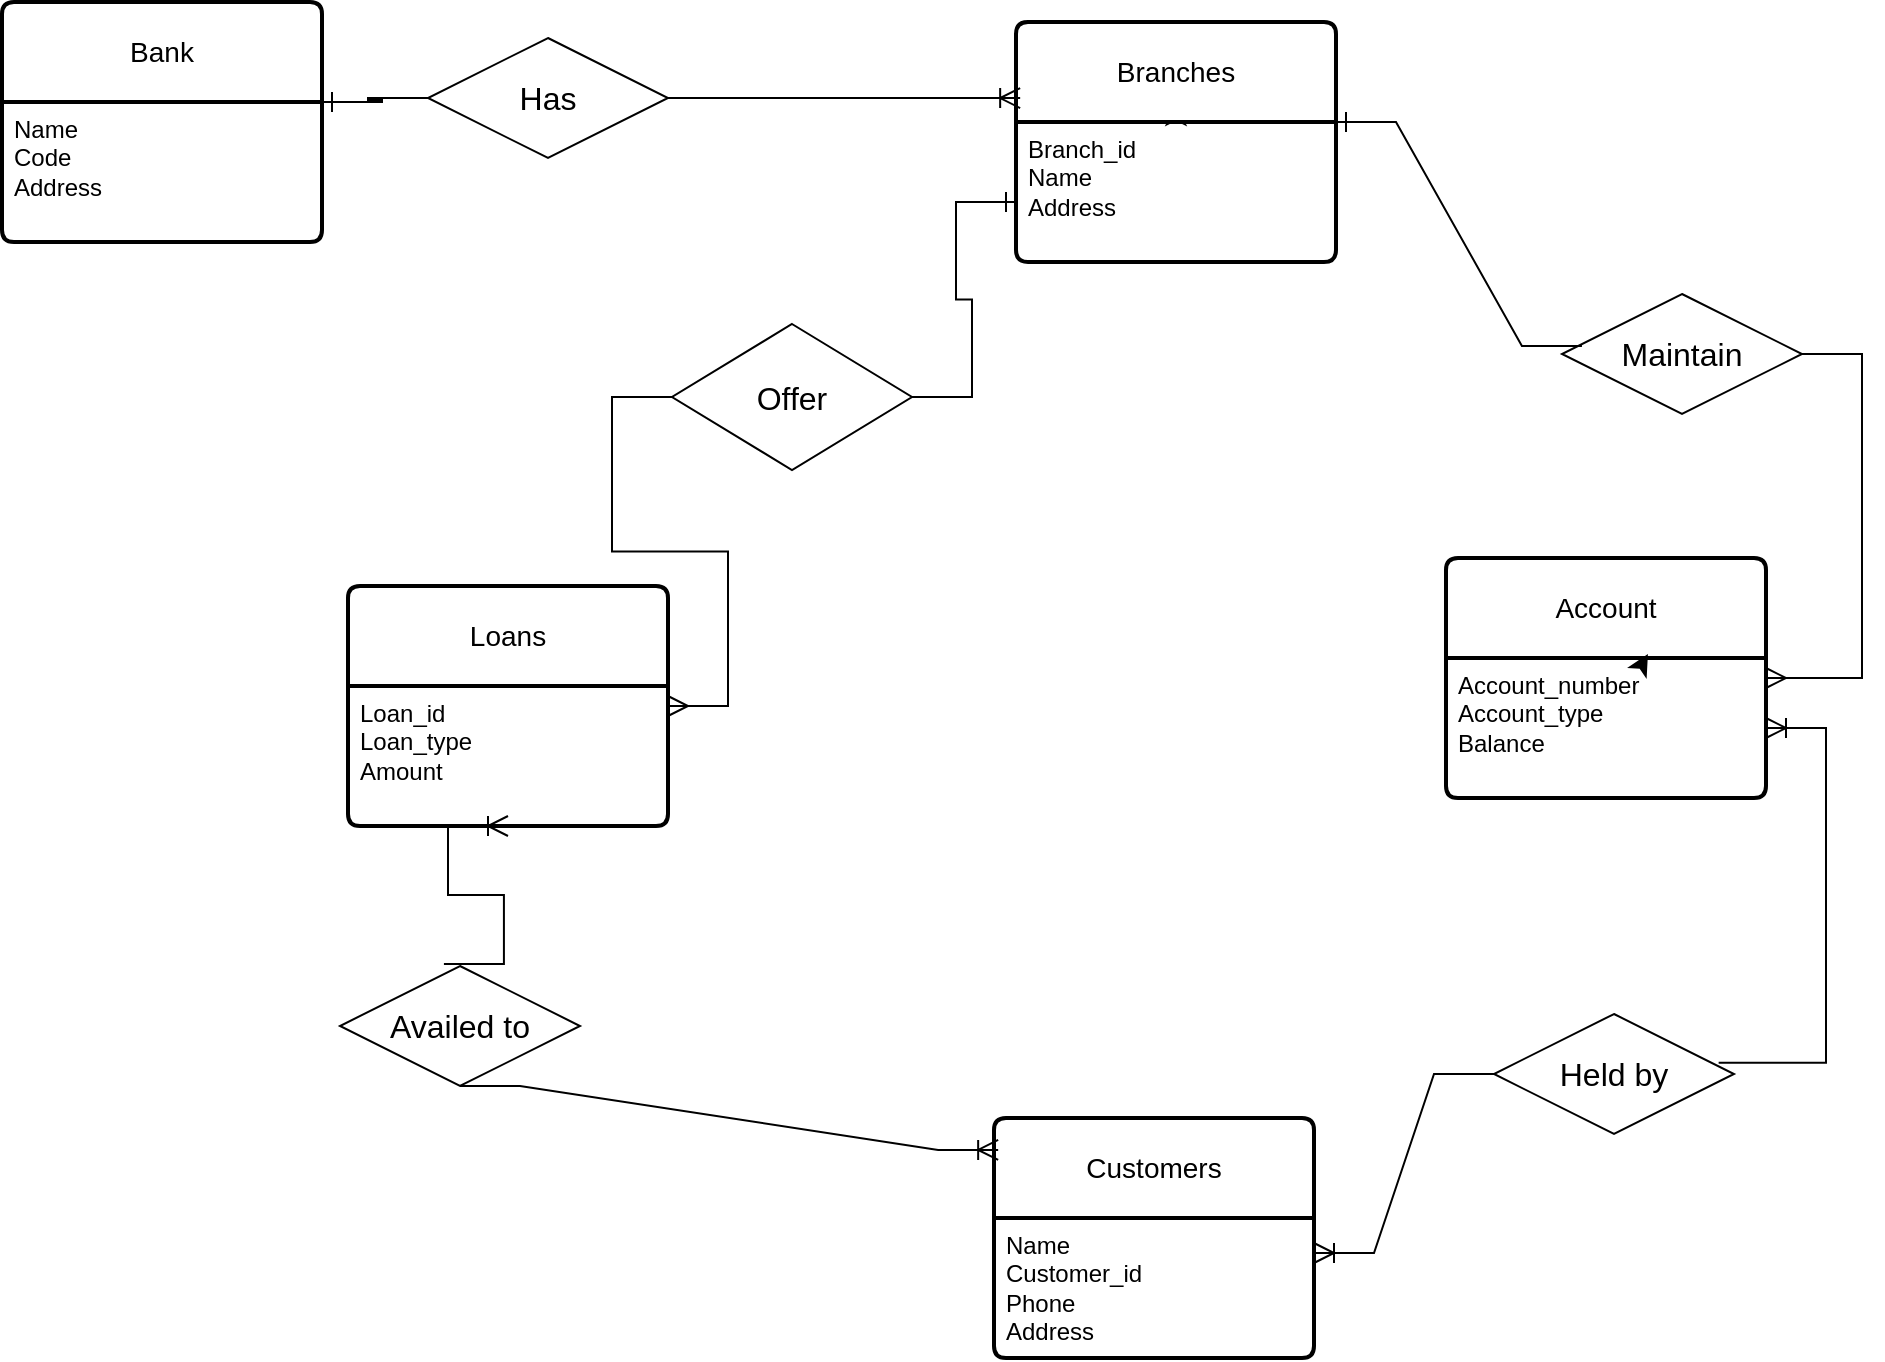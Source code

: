 <mxfile version="21.0.6" type="github"><diagram name="Page-1" id="wEtN2_bNFb09H83e33h0"><mxGraphModel dx="1173" dy="1407" grid="0" gridSize="10" guides="1" tooltips="1" connect="1" arrows="1" fold="1" page="0" pageScale="1" pageWidth="850" pageHeight="1100" math="0" shadow="0"><root><mxCell id="0"/><mxCell id="1" parent="0"/><mxCell id="hMvrOvtn1rRQFC8NRibS-31" style="edgeStyle=none;curved=1;rounded=0;orthogonalLoop=1;jettySize=auto;html=1;entryX=0.5;entryY=0.342;entryDx=0;entryDy=0;entryPerimeter=0;fontSize=12;startSize=8;endSize=8;" edge="1" parent="1" source="hMvrOvtn1rRQFC8NRibS-17" target="hMvrOvtn1rRQFC8NRibS-16"><mxGeometry relative="1" as="geometry"/></mxCell><mxCell id="hMvrOvtn1rRQFC8NRibS-10" value="Account" style="swimlane;childLayout=stackLayout;horizontal=1;startSize=50;horizontalStack=0;rounded=1;fontSize=14;fontStyle=0;strokeWidth=2;resizeParent=0;resizeLast=1;shadow=0;dashed=0;align=center;arcSize=4;whiteSpace=wrap;html=1;" vertex="1" parent="1"><mxGeometry x="764" y="-388" width="160" height="120" as="geometry"/></mxCell><mxCell id="hMvrOvtn1rRQFC8NRibS-11" value="Account_number&lt;br&gt;Account_type&lt;br&gt;Balance" style="align=left;strokeColor=none;fillColor=none;spacingLeft=4;fontSize=12;verticalAlign=top;resizable=0;rotatable=0;part=1;html=1;" vertex="1" parent="hMvrOvtn1rRQFC8NRibS-10"><mxGeometry y="50" width="160" height="70" as="geometry"/></mxCell><mxCell id="hMvrOvtn1rRQFC8NRibS-23" style="edgeStyle=none;curved=1;rounded=0;orthogonalLoop=1;jettySize=auto;html=1;entryX=0.631;entryY=-0.029;entryDx=0;entryDy=0;entryPerimeter=0;fontSize=12;startSize=8;endSize=8;" edge="1" parent="hMvrOvtn1rRQFC8NRibS-10" source="hMvrOvtn1rRQFC8NRibS-11" target="hMvrOvtn1rRQFC8NRibS-11"><mxGeometry relative="1" as="geometry"/></mxCell><mxCell id="hMvrOvtn1rRQFC8NRibS-12" value="Loans" style="swimlane;childLayout=stackLayout;horizontal=1;startSize=50;horizontalStack=0;rounded=1;fontSize=14;fontStyle=0;strokeWidth=2;resizeParent=0;resizeLast=1;shadow=0;dashed=0;align=center;arcSize=4;whiteSpace=wrap;html=1;" vertex="1" parent="1"><mxGeometry x="215" y="-374" width="160" height="120" as="geometry"/></mxCell><mxCell id="hMvrOvtn1rRQFC8NRibS-13" value="Loan_id&lt;br&gt;Loan_type&lt;br&gt;Amount" style="align=left;strokeColor=none;fillColor=none;spacingLeft=4;fontSize=12;verticalAlign=top;resizable=0;rotatable=0;part=1;html=1;" vertex="1" parent="hMvrOvtn1rRQFC8NRibS-12"><mxGeometry y="50" width="160" height="70" as="geometry"/></mxCell><mxCell id="hMvrOvtn1rRQFC8NRibS-14" value="Customers" style="swimlane;childLayout=stackLayout;horizontal=1;startSize=50;horizontalStack=0;rounded=1;fontSize=14;fontStyle=0;strokeWidth=2;resizeParent=0;resizeLast=1;shadow=0;dashed=0;align=center;arcSize=4;whiteSpace=wrap;html=1;" vertex="1" parent="1"><mxGeometry x="538" y="-108" width="160" height="120" as="geometry"/></mxCell><mxCell id="hMvrOvtn1rRQFC8NRibS-15" value="Name&lt;br&gt;Customer_id&lt;br&gt;Phone&lt;br&gt;Address" style="align=left;strokeColor=none;fillColor=none;spacingLeft=4;fontSize=12;verticalAlign=top;resizable=0;rotatable=0;part=1;html=1;" vertex="1" parent="hMvrOvtn1rRQFC8NRibS-14"><mxGeometry y="50" width="160" height="70" as="geometry"/></mxCell><mxCell id="hMvrOvtn1rRQFC8NRibS-16" value="Branches" style="swimlane;childLayout=stackLayout;horizontal=1;startSize=50;horizontalStack=0;rounded=1;fontSize=14;fontStyle=0;strokeWidth=2;resizeParent=0;resizeLast=1;shadow=0;dashed=0;align=center;arcSize=4;whiteSpace=wrap;html=1;" vertex="1" parent="1"><mxGeometry x="549" y="-656" width="160" height="120" as="geometry"/></mxCell><mxCell id="hMvrOvtn1rRQFC8NRibS-17" value="Branch_id&lt;br&gt;Name&lt;br&gt;Address" style="align=left;strokeColor=none;fillColor=none;spacingLeft=4;fontSize=12;verticalAlign=top;resizable=0;rotatable=0;part=1;html=1;" vertex="1" parent="hMvrOvtn1rRQFC8NRibS-16"><mxGeometry y="50" width="160" height="70" as="geometry"/></mxCell><mxCell id="hMvrOvtn1rRQFC8NRibS-18" value="Bank" style="swimlane;childLayout=stackLayout;horizontal=1;startSize=50;horizontalStack=0;rounded=1;fontSize=14;fontStyle=0;strokeWidth=2;resizeParent=0;resizeLast=1;shadow=0;dashed=0;align=center;arcSize=4;whiteSpace=wrap;html=1;" vertex="1" parent="1"><mxGeometry x="42" y="-666" width="160" height="120" as="geometry"/></mxCell><mxCell id="hMvrOvtn1rRQFC8NRibS-19" value="Name&lt;br&gt;Code&lt;br&gt;Address" style="align=left;strokeColor=none;fillColor=none;spacingLeft=4;fontSize=12;verticalAlign=top;resizable=0;rotatable=0;part=1;html=1;" vertex="1" parent="hMvrOvtn1rRQFC8NRibS-18"><mxGeometry y="50" width="160" height="70" as="geometry"/></mxCell><mxCell id="hMvrOvtn1rRQFC8NRibS-21" value="Has" style="shape=rhombus;perimeter=rhombusPerimeter;whiteSpace=wrap;html=1;align=center;fontSize=16;" vertex="1" parent="1"><mxGeometry x="255" y="-648" width="120" height="60" as="geometry"/></mxCell><mxCell id="hMvrOvtn1rRQFC8NRibS-24" value="Offer" style="shape=rhombus;perimeter=rhombusPerimeter;whiteSpace=wrap;html=1;align=center;fontSize=16;rotation=0;" vertex="1" parent="1"><mxGeometry x="377" y="-505" width="120" height="73.02" as="geometry"/></mxCell><mxCell id="hMvrOvtn1rRQFC8NRibS-25" value="Maintain" style="shape=rhombus;perimeter=rhombusPerimeter;whiteSpace=wrap;html=1;align=center;fontSize=16;rotation=0;" vertex="1" parent="1"><mxGeometry x="822" y="-520" width="120" height="60" as="geometry"/></mxCell><mxCell id="hMvrOvtn1rRQFC8NRibS-27" value="Held by" style="shape=rhombus;perimeter=rhombusPerimeter;whiteSpace=wrap;html=1;align=center;fontSize=16;rotation=0;" vertex="1" parent="1"><mxGeometry x="788" y="-160" width="120" height="60" as="geometry"/></mxCell><mxCell id="hMvrOvtn1rRQFC8NRibS-28" value="Availed to" style="shape=rhombus;perimeter=rhombusPerimeter;whiteSpace=wrap;html=1;align=center;fontSize=16;rotation=0;" vertex="1" parent="1"><mxGeometry x="211" y="-184" width="120" height="60" as="geometry"/></mxCell><mxCell id="hMvrOvtn1rRQFC8NRibS-29" value="" style="edgeStyle=entityRelationEdgeStyle;fontSize=12;html=1;endArrow=ERoneToMany;rounded=0;startSize=8;endSize=8;entryX=0.013;entryY=0.317;entryDx=0;entryDy=0;entryPerimeter=0;" edge="1" parent="1" source="hMvrOvtn1rRQFC8NRibS-21" target="hMvrOvtn1rRQFC8NRibS-16"><mxGeometry width="100" height="100" relative="1" as="geometry"><mxPoint x="228" y="-608" as="sourcePoint"/><mxPoint x="542" y="-618" as="targetPoint"/></mxGeometry></mxCell><mxCell id="hMvrOvtn1rRQFC8NRibS-30" value="" style="edgeStyle=entityRelationEdgeStyle;fontSize=12;html=1;endArrow=ERone;endFill=1;rounded=0;startSize=8;endSize=8;entryX=1;entryY=0;entryDx=0;entryDy=0;" edge="1" parent="1" source="hMvrOvtn1rRQFC8NRibS-21" target="hMvrOvtn1rRQFC8NRibS-19"><mxGeometry width="100" height="100" relative="1" as="geometry"><mxPoint x="222" y="-586" as="sourcePoint"/><mxPoint x="170" y="-614" as="targetPoint"/></mxGeometry></mxCell><mxCell id="hMvrOvtn1rRQFC8NRibS-38" value="" style="edgeStyle=entityRelationEdgeStyle;fontSize=12;html=1;endArrow=ERone;endFill=1;rounded=0;startSize=8;endSize=8;entryX=1;entryY=0;entryDx=0;entryDy=0;exitX=0.083;exitY=0.433;exitDx=0;exitDy=0;exitPerimeter=0;" edge="1" parent="1" source="hMvrOvtn1rRQFC8NRibS-25" target="hMvrOvtn1rRQFC8NRibS-17"><mxGeometry width="100" height="100" relative="1" as="geometry"><mxPoint x="744" y="-474" as="sourcePoint"/><mxPoint x="844" y="-574" as="targetPoint"/></mxGeometry></mxCell><mxCell id="hMvrOvtn1rRQFC8NRibS-43" value="" style="edgeStyle=entityRelationEdgeStyle;fontSize=12;html=1;endArrow=ERmany;rounded=0;startSize=8;endSize=8;" edge="1" parent="1" source="hMvrOvtn1rRQFC8NRibS-24" target="hMvrOvtn1rRQFC8NRibS-12"><mxGeometry width="100" height="100" relative="1" as="geometry"><mxPoint x="224" y="-410" as="sourcePoint"/><mxPoint x="324" y="-510" as="targetPoint"/></mxGeometry></mxCell><mxCell id="hMvrOvtn1rRQFC8NRibS-45" value="" style="edgeStyle=entityRelationEdgeStyle;fontSize=12;html=1;endArrow=ERone;endFill=1;rounded=0;startSize=8;endSize=8;exitX=1;exitY=0.5;exitDx=0;exitDy=0;" edge="1" parent="1" source="hMvrOvtn1rRQFC8NRibS-24"><mxGeometry width="100" height="100" relative="1" as="geometry"><mxPoint x="449" y="-466" as="sourcePoint"/><mxPoint x="549" y="-566" as="targetPoint"/></mxGeometry></mxCell><mxCell id="hMvrOvtn1rRQFC8NRibS-47" value="" style="edgeStyle=entityRelationEdgeStyle;fontSize=12;html=1;endArrow=ERmany;rounded=0;startSize=8;endSize=8;" edge="1" parent="1" source="hMvrOvtn1rRQFC8NRibS-25" target="hMvrOvtn1rRQFC8NRibS-10"><mxGeometry width="100" height="100" relative="1" as="geometry"><mxPoint x="888" y="-368" as="sourcePoint"/><mxPoint x="1029" y="-323" as="targetPoint"/></mxGeometry></mxCell><mxCell id="hMvrOvtn1rRQFC8NRibS-48" value="" style="edgeStyle=entityRelationEdgeStyle;fontSize=12;html=1;endArrow=ERoneToMany;rounded=0;startSize=8;endSize=8;entryX=0.5;entryY=1;entryDx=0;entryDy=0;exitX=0.433;exitY=-0.017;exitDx=0;exitDy=0;exitPerimeter=0;" edge="1" parent="1" source="hMvrOvtn1rRQFC8NRibS-28" target="hMvrOvtn1rRQFC8NRibS-13"><mxGeometry width="100" height="100" relative="1" as="geometry"><mxPoint x="258" y="-188" as="sourcePoint"/><mxPoint x="179" y="-228" as="targetPoint"/></mxGeometry></mxCell><mxCell id="hMvrOvtn1rRQFC8NRibS-49" value="" style="edgeStyle=entityRelationEdgeStyle;fontSize=12;html=1;endArrow=ERoneToMany;rounded=0;startSize=8;endSize=8;entryX=0.013;entryY=0.133;entryDx=0;entryDy=0;entryPerimeter=0;exitX=0.5;exitY=1;exitDx=0;exitDy=0;" edge="1" parent="1" source="hMvrOvtn1rRQFC8NRibS-28" target="hMvrOvtn1rRQFC8NRibS-14"><mxGeometry width="100" height="100" relative="1" as="geometry"><mxPoint x="268" y="-105" as="sourcePoint"/><mxPoint x="558" y="119" as="targetPoint"/></mxGeometry></mxCell><mxCell id="hMvrOvtn1rRQFC8NRibS-50" value="" style="edgeStyle=entityRelationEdgeStyle;fontSize=12;html=1;endArrow=ERoneToMany;rounded=0;startSize=8;endSize=8;exitX=0.936;exitY=0.406;exitDx=0;exitDy=0;exitPerimeter=0;" edge="1" parent="1" source="hMvrOvtn1rRQFC8NRibS-27" target="hMvrOvtn1rRQFC8NRibS-11"><mxGeometry width="100" height="100" relative="1" as="geometry"><mxPoint x="943" y="-9" as="sourcePoint"/><mxPoint x="954" y="-190" as="targetPoint"/></mxGeometry></mxCell><mxCell id="hMvrOvtn1rRQFC8NRibS-51" value="" style="edgeStyle=entityRelationEdgeStyle;fontSize=12;html=1;endArrow=ERoneToMany;rounded=0;startSize=8;endSize=8;entryX=1;entryY=0.25;entryDx=0;entryDy=0;" edge="1" parent="1" source="hMvrOvtn1rRQFC8NRibS-27" target="hMvrOvtn1rRQFC8NRibS-15"><mxGeometry width="100" height="100" relative="1" as="geometry"><mxPoint x="702" y="24" as="sourcePoint"/><mxPoint x="802" y="-76" as="targetPoint"/></mxGeometry></mxCell></root></mxGraphModel></diagram></mxfile>